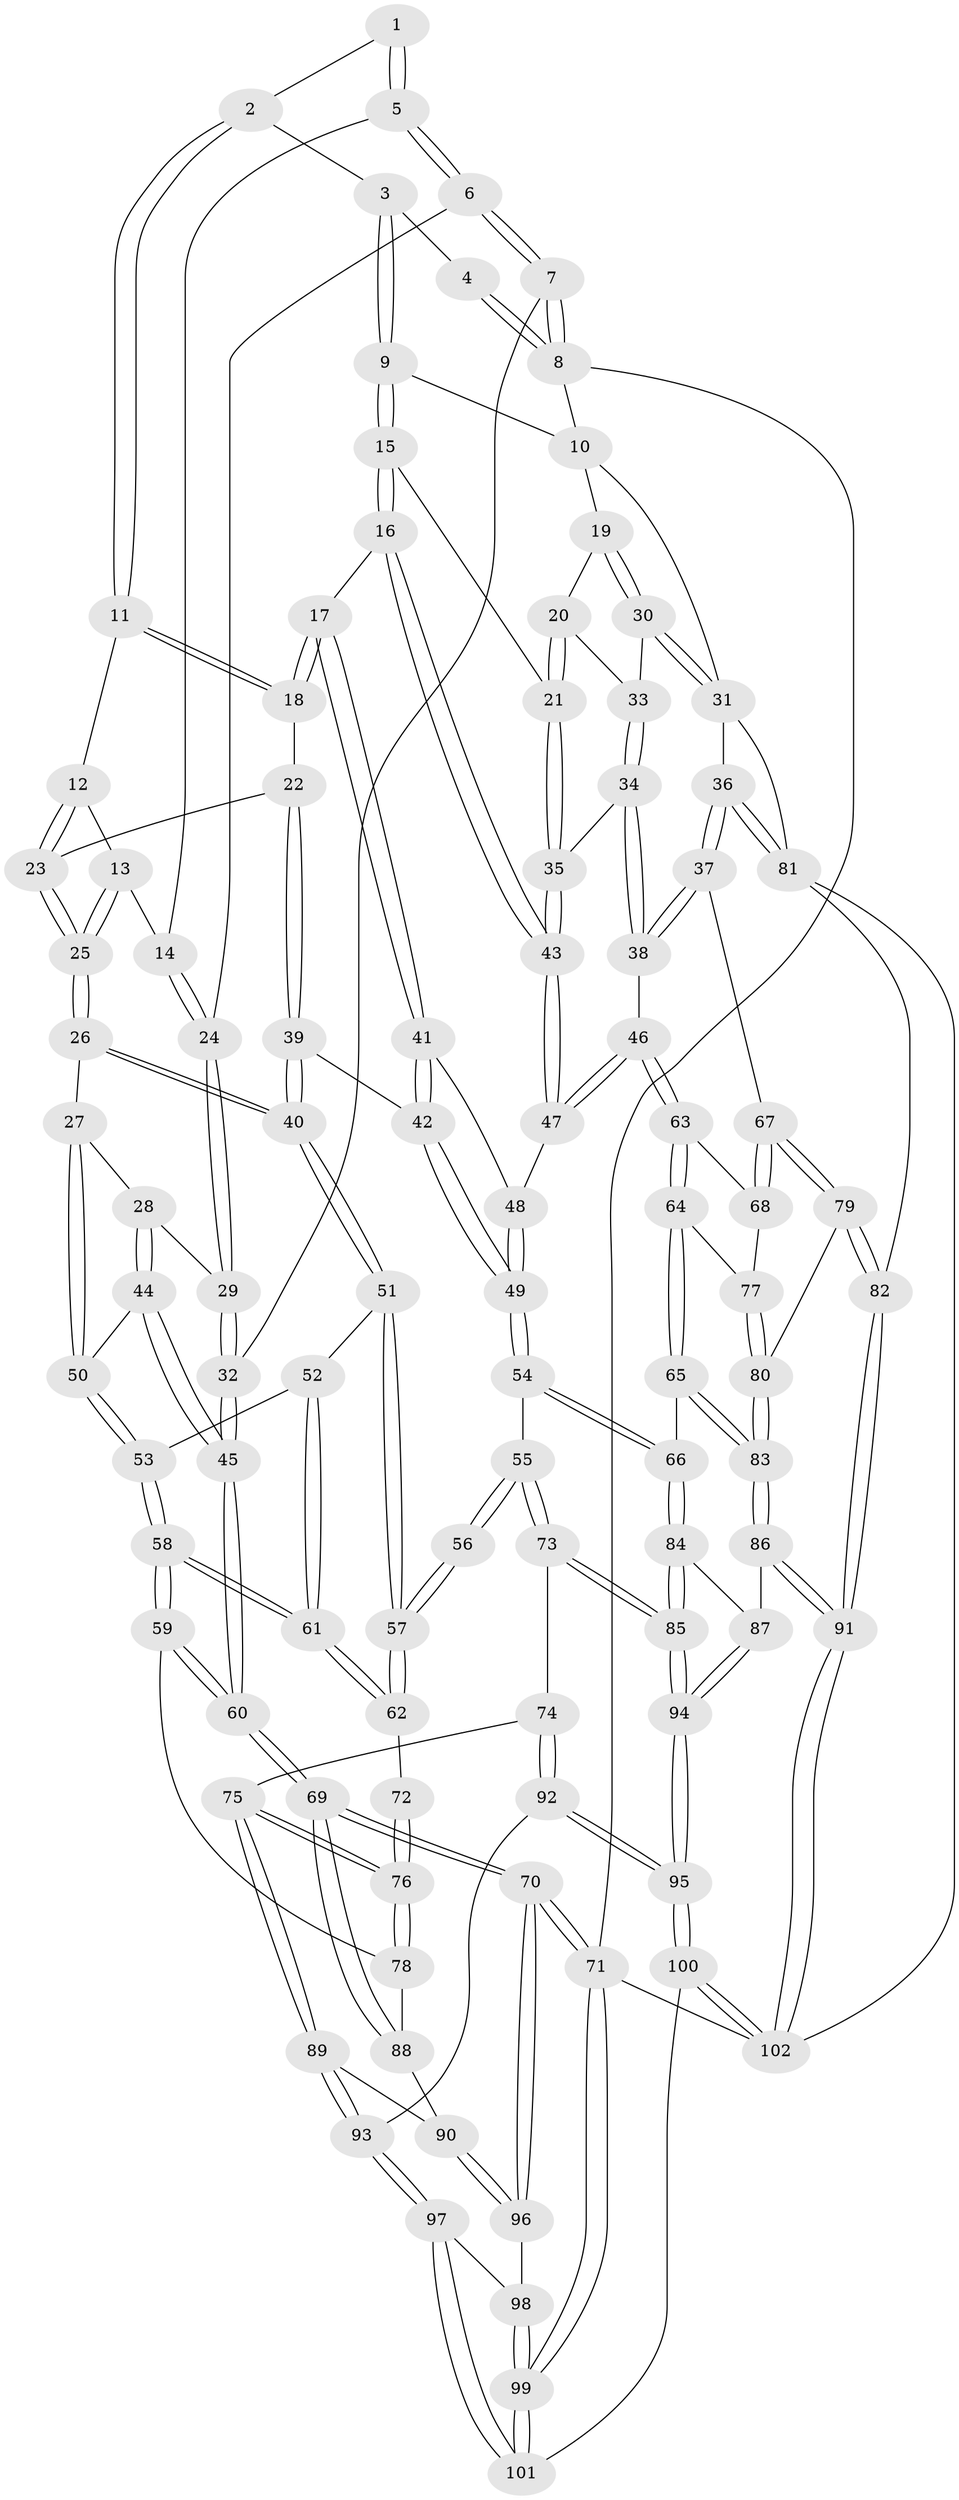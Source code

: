 // coarse degree distribution, {5: 0.3442622950819672, 3: 0.11475409836065574, 7: 0.03278688524590164, 6: 0.16393442622950818, 4: 0.3114754098360656, 2: 0.03278688524590164}
// Generated by graph-tools (version 1.1) at 2025/21/03/04/25 18:21:23]
// undirected, 102 vertices, 251 edges
graph export_dot {
graph [start="1"]
  node [color=gray90,style=filled];
  1 [pos="+0.18189654839487265+0.06088608837123834"];
  2 [pos="+0.42442459797694887+0"];
  3 [pos="+0.4257915455103074+0"];
  4 [pos="+0.011856729117641102+0"];
  5 [pos="+0.1813515070584513+0.1006946773182096"];
  6 [pos="+0+0.05588988645325507"];
  7 [pos="+0+0"];
  8 [pos="+0+0"];
  9 [pos="+0.6394155134916015+0"];
  10 [pos="+0.8053122410828603+0"];
  11 [pos="+0.4058872278804552+0"];
  12 [pos="+0.332443512268963+0.0829735066363812"];
  13 [pos="+0.22051896189987996+0.12330894474668892"];
  14 [pos="+0.19592222067397397+0.11811341614193574"];
  15 [pos="+0.6295411726463447+0.16795504089247004"];
  16 [pos="+0.5976896027496597+0.20459132595176702"];
  17 [pos="+0.591345836267372+0.21105685456775777"];
  18 [pos="+0.47333894254702225+0.2082304305558556"];
  19 [pos="+0.8881873396608785+0.14094850723108898"];
  20 [pos="+0.7239528528390065+0.19512401926805073"];
  21 [pos="+0.6972348570330463+0.20088201216823784"];
  22 [pos="+0.4117674336078833+0.2246623089596065"];
  23 [pos="+0.36875665071207275+0.20731367931004757"];
  24 [pos="+0.13498133152518876+0.19552678302502463"];
  25 [pos="+0.25856384548641276+0.28312061540501793"];
  26 [pos="+0.2554716696151056+0.2879565403025502"];
  27 [pos="+0.25078117271070927+0.2884014239389595"];
  28 [pos="+0.16082872703203185+0.26494466635035346"];
  29 [pos="+0.13493872162825124+0.21785196050135897"];
  30 [pos="+0.9154237632293933+0.17985512979244958"];
  31 [pos="+1+0.26660152363599426"];
  32 [pos="+0+0.28271302961273836"];
  33 [pos="+0.8714290656680043+0.23937433040043374"];
  34 [pos="+0.8526543094061683+0.27364606770725647"];
  35 [pos="+0.7598578632152614+0.283193108011919"];
  36 [pos="+1+0.47749940115897643"];
  37 [pos="+1+0.478174673945537"];
  38 [pos="+0.9049979413462705+0.41871732778951243"];
  39 [pos="+0.4238749304862191+0.36015938983778634"];
  40 [pos="+0.31259844174276635+0.3893835917380404"];
  41 [pos="+0.5862355397449293+0.24895505034786136"];
  42 [pos="+0.448012250091776+0.3729032229774012"];
  43 [pos="+0.7456343936815807+0.38648840468829043"];
  44 [pos="+0.05787092101096306+0.35661741063034275"];
  45 [pos="+0+0.40595783797244983"];
  46 [pos="+0.7465008328782828+0.4358437063057583"];
  47 [pos="+0.7439563244175961+0.4281353927161788"];
  48 [pos="+0.5995433012467789+0.3105759216430951"];
  49 [pos="+0.5326487862352473+0.5053527721343635"];
  50 [pos="+0.16009190402802084+0.3950246447661794"];
  51 [pos="+0.3082292244162248+0.40507460540500484"];
  52 [pos="+0.29674765119068564+0.4094259043093484"];
  53 [pos="+0.18146428537590423+0.4362945929004544"];
  54 [pos="+0.5463238639832034+0.5681596710498007"];
  55 [pos="+0.4759655129824624+0.5855924448145718"];
  56 [pos="+0.35615238064078153+0.5249691104339201"];
  57 [pos="+0.33744404202253353+0.510144193274813"];
  58 [pos="+0.14359648567695704+0.5710192002775788"];
  59 [pos="+0.14310117262932892+0.5715233300846658"];
  60 [pos="+0+0.5586881480393493"];
  61 [pos="+0.1588905746759214+0.5650608095840037"];
  62 [pos="+0.21006918754252335+0.5503826000147788"];
  63 [pos="+0.7379234211118115+0.4487593462946534"];
  64 [pos="+0.5932740701609862+0.5649138197062861"];
  65 [pos="+0.5723903849263279+0.5757742851655033"];
  66 [pos="+0.563282217703498+0.5752859056842224"];
  67 [pos="+0.9106085691457096+0.5856783755199545"];
  68 [pos="+0.8216524621586742+0.574741893336459"];
  69 [pos="+0+0.6416848396871405"];
  70 [pos="+0+0.7940992720624445"];
  71 [pos="+0+1"];
  72 [pos="+0.2980703914913989+0.5958959692149216"];
  73 [pos="+0.3699326121428016+0.7076629132476632"];
  74 [pos="+0.3277103576596249+0.7199166133707108"];
  75 [pos="+0.25123081631158084+0.7018716158650806"];
  76 [pos="+0.23722899540196657+0.6898040557126174"];
  77 [pos="+0.7857984159844847+0.6082794357740137"];
  78 [pos="+0.21684499226556167+0.6776172525498382"];
  79 [pos="+0.8533945400563732+0.7006457493694247"];
  80 [pos="+0.8084377759048836+0.7203090468067165"];
  81 [pos="+1+0.7569258212483757"];
  82 [pos="+1+0.7852977897874371"];
  83 [pos="+0.7481940838296467+0.7787447055264384"];
  84 [pos="+0.5485312836297472+0.6991523967166959"];
  85 [pos="+0.45066279905910095+0.8249948530203985"];
  86 [pos="+0.7469254978896377+0.8304242073259558"];
  87 [pos="+0.5697653589242176+0.8231146908910908"];
  88 [pos="+0.12747156514756128+0.751197738660242"];
  89 [pos="+0.22057336168671354+0.7824045643853358"];
  90 [pos="+0.1286856859269059+0.798013531181811"];
  91 [pos="+0.7830916264901054+0.9268364416133695"];
  92 [pos="+0.3176842261713775+0.8270026873386429"];
  93 [pos="+0.21512480101057604+0.8743336302354309"];
  94 [pos="+0.47326400867131163+0.9080347190417151"];
  95 [pos="+0.4469878528445162+1"];
  96 [pos="+0.11622139996367996+0.8354349492003167"];
  97 [pos="+0.21414564427611726+0.8759816234820579"];
  98 [pos="+0.12041018679826818+0.840558114219566"];
  99 [pos="+0+1"];
  100 [pos="+0.44575685132575465+1"];
  101 [pos="+0.2577900870663133+1"];
  102 [pos="+0.754064063132632+1"];
  1 -- 2;
  1 -- 5;
  1 -- 5;
  2 -- 3;
  2 -- 11;
  2 -- 11;
  3 -- 4;
  3 -- 9;
  3 -- 9;
  4 -- 8;
  4 -- 8;
  5 -- 6;
  5 -- 6;
  5 -- 14;
  6 -- 7;
  6 -- 7;
  6 -- 24;
  7 -- 8;
  7 -- 8;
  7 -- 32;
  8 -- 10;
  8 -- 71;
  9 -- 10;
  9 -- 15;
  9 -- 15;
  10 -- 19;
  10 -- 31;
  11 -- 12;
  11 -- 18;
  11 -- 18;
  12 -- 13;
  12 -- 23;
  12 -- 23;
  13 -- 14;
  13 -- 25;
  13 -- 25;
  14 -- 24;
  14 -- 24;
  15 -- 16;
  15 -- 16;
  15 -- 21;
  16 -- 17;
  16 -- 43;
  16 -- 43;
  17 -- 18;
  17 -- 18;
  17 -- 41;
  17 -- 41;
  18 -- 22;
  19 -- 20;
  19 -- 30;
  19 -- 30;
  20 -- 21;
  20 -- 21;
  20 -- 33;
  21 -- 35;
  21 -- 35;
  22 -- 23;
  22 -- 39;
  22 -- 39;
  23 -- 25;
  23 -- 25;
  24 -- 29;
  24 -- 29;
  25 -- 26;
  25 -- 26;
  26 -- 27;
  26 -- 40;
  26 -- 40;
  27 -- 28;
  27 -- 50;
  27 -- 50;
  28 -- 29;
  28 -- 44;
  28 -- 44;
  29 -- 32;
  29 -- 32;
  30 -- 31;
  30 -- 31;
  30 -- 33;
  31 -- 36;
  31 -- 81;
  32 -- 45;
  32 -- 45;
  33 -- 34;
  33 -- 34;
  34 -- 35;
  34 -- 38;
  34 -- 38;
  35 -- 43;
  35 -- 43;
  36 -- 37;
  36 -- 37;
  36 -- 81;
  36 -- 81;
  37 -- 38;
  37 -- 38;
  37 -- 67;
  38 -- 46;
  39 -- 40;
  39 -- 40;
  39 -- 42;
  40 -- 51;
  40 -- 51;
  41 -- 42;
  41 -- 42;
  41 -- 48;
  42 -- 49;
  42 -- 49;
  43 -- 47;
  43 -- 47;
  44 -- 45;
  44 -- 45;
  44 -- 50;
  45 -- 60;
  45 -- 60;
  46 -- 47;
  46 -- 47;
  46 -- 63;
  46 -- 63;
  47 -- 48;
  48 -- 49;
  48 -- 49;
  49 -- 54;
  49 -- 54;
  50 -- 53;
  50 -- 53;
  51 -- 52;
  51 -- 57;
  51 -- 57;
  52 -- 53;
  52 -- 61;
  52 -- 61;
  53 -- 58;
  53 -- 58;
  54 -- 55;
  54 -- 66;
  54 -- 66;
  55 -- 56;
  55 -- 56;
  55 -- 73;
  55 -- 73;
  56 -- 57;
  56 -- 57;
  57 -- 62;
  57 -- 62;
  58 -- 59;
  58 -- 59;
  58 -- 61;
  58 -- 61;
  59 -- 60;
  59 -- 60;
  59 -- 78;
  60 -- 69;
  60 -- 69;
  61 -- 62;
  61 -- 62;
  62 -- 72;
  63 -- 64;
  63 -- 64;
  63 -- 68;
  64 -- 65;
  64 -- 65;
  64 -- 77;
  65 -- 66;
  65 -- 83;
  65 -- 83;
  66 -- 84;
  66 -- 84;
  67 -- 68;
  67 -- 68;
  67 -- 79;
  67 -- 79;
  68 -- 77;
  69 -- 70;
  69 -- 70;
  69 -- 88;
  69 -- 88;
  70 -- 71;
  70 -- 71;
  70 -- 96;
  70 -- 96;
  71 -- 99;
  71 -- 99;
  71 -- 102;
  72 -- 76;
  72 -- 76;
  73 -- 74;
  73 -- 85;
  73 -- 85;
  74 -- 75;
  74 -- 92;
  74 -- 92;
  75 -- 76;
  75 -- 76;
  75 -- 89;
  75 -- 89;
  76 -- 78;
  76 -- 78;
  77 -- 80;
  77 -- 80;
  78 -- 88;
  79 -- 80;
  79 -- 82;
  79 -- 82;
  80 -- 83;
  80 -- 83;
  81 -- 82;
  81 -- 102;
  82 -- 91;
  82 -- 91;
  83 -- 86;
  83 -- 86;
  84 -- 85;
  84 -- 85;
  84 -- 87;
  85 -- 94;
  85 -- 94;
  86 -- 87;
  86 -- 91;
  86 -- 91;
  87 -- 94;
  87 -- 94;
  88 -- 90;
  89 -- 90;
  89 -- 93;
  89 -- 93;
  90 -- 96;
  90 -- 96;
  91 -- 102;
  91 -- 102;
  92 -- 93;
  92 -- 95;
  92 -- 95;
  93 -- 97;
  93 -- 97;
  94 -- 95;
  94 -- 95;
  95 -- 100;
  95 -- 100;
  96 -- 98;
  97 -- 98;
  97 -- 101;
  97 -- 101;
  98 -- 99;
  98 -- 99;
  99 -- 101;
  99 -- 101;
  100 -- 101;
  100 -- 102;
  100 -- 102;
}
